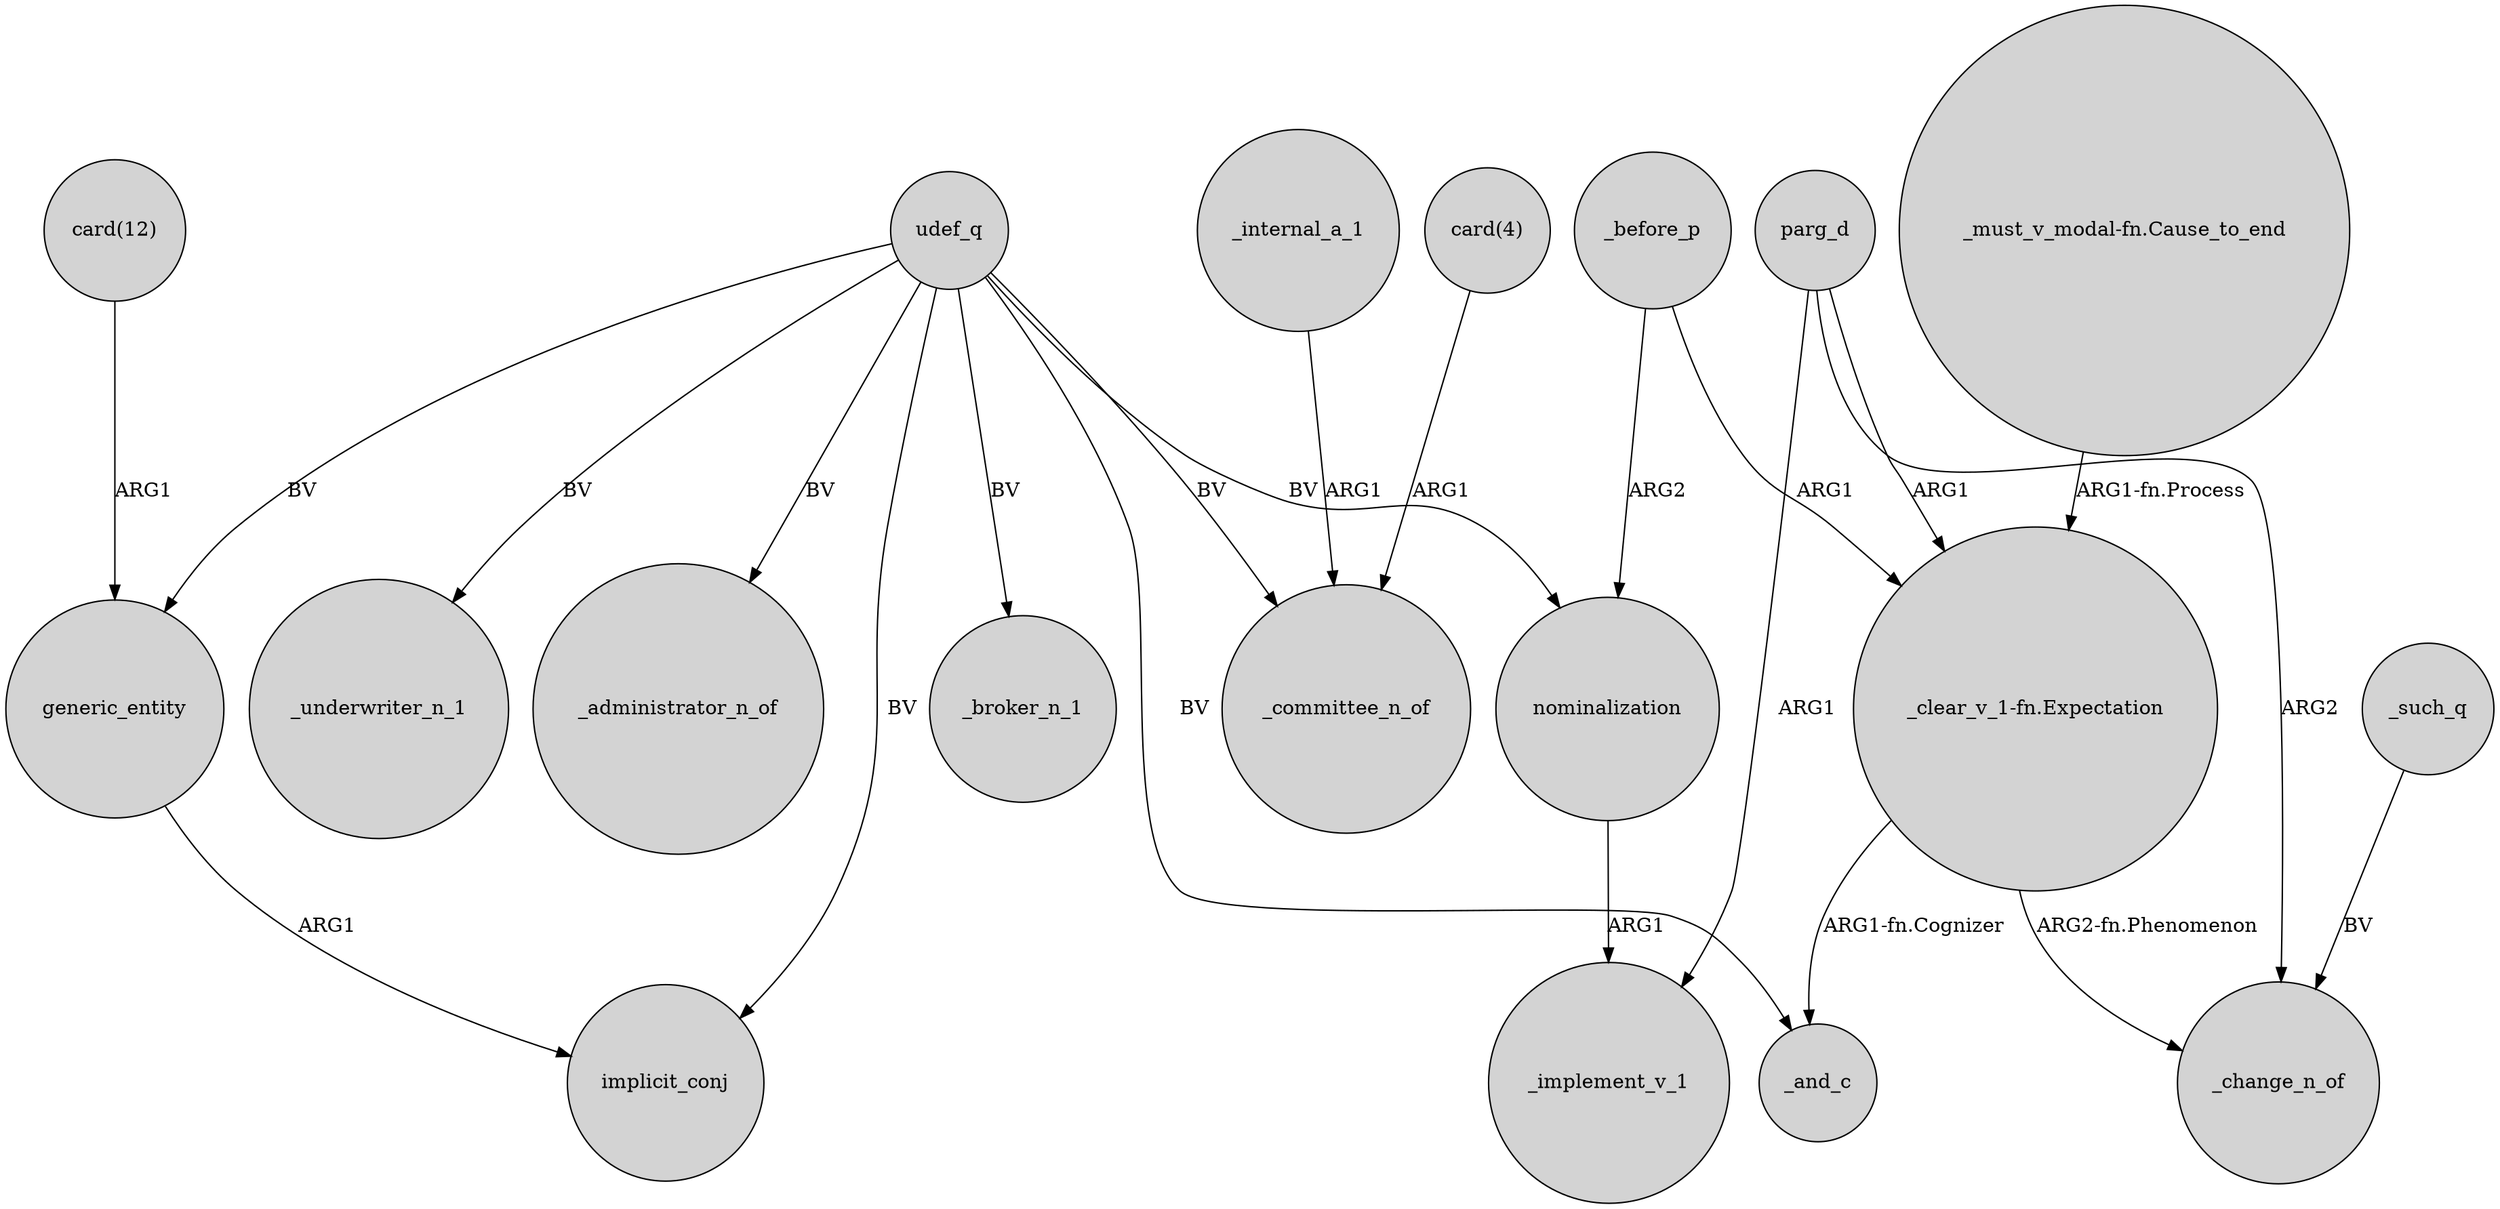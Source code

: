 digraph {
	node [shape=circle style=filled]
	udef_q -> _broker_n_1 [label=BV]
	_internal_a_1 -> _committee_n_of [label=ARG1]
	"_clear_v_1-fn.Expectation" -> _and_c [label="ARG1-fn.Cognizer"]
	_before_p -> nominalization [label=ARG2]
	udef_q -> nominalization [label=BV]
	"card(4)" -> _committee_n_of [label=ARG1]
	parg_d -> _change_n_of [label=ARG2]
	udef_q -> _and_c [label=BV]
	"_must_v_modal-fn.Cause_to_end" -> "_clear_v_1-fn.Expectation" [label="ARG1-fn.Process"]
	udef_q -> generic_entity [label=BV]
	nominalization -> _implement_v_1 [label=ARG1]
	udef_q -> _underwriter_n_1 [label=BV]
	parg_d -> "_clear_v_1-fn.Expectation" [label=ARG1]
	_before_p -> "_clear_v_1-fn.Expectation" [label=ARG1]
	parg_d -> _implement_v_1 [label=ARG1]
	"_clear_v_1-fn.Expectation" -> _change_n_of [label="ARG2-fn.Phenomenon"]
	_such_q -> _change_n_of [label=BV]
	udef_q -> _committee_n_of [label=BV]
	"card(12)" -> generic_entity [label=ARG1]
	generic_entity -> implicit_conj [label=ARG1]
	udef_q -> implicit_conj [label=BV]
	udef_q -> _administrator_n_of [label=BV]
}
